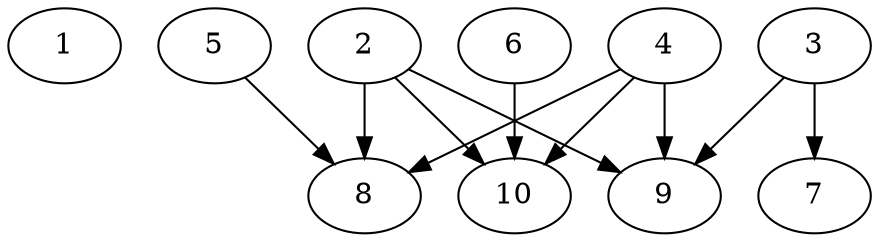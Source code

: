 // DAG automatically generated by daggen at Thu Oct  3 13:58:05 2019
// ./daggen --dot -n 10 --ccr 0.5 --fat 0.9 --regular 0.9 --density 0.6 --mindata 5242880 --maxdata 52428800 
digraph G {
  1 [size="89425920", alpha="0.00", expect_size="44712960"] 
  2 [size="20412416", alpha="0.06", expect_size="10206208"] 
  2 -> 8 [size ="10206208"]
  2 -> 9 [size ="10206208"]
  2 -> 10 [size ="10206208"]
  3 [size="43114496", alpha="0.13", expect_size="21557248"] 
  3 -> 7 [size ="21557248"]
  3 -> 9 [size ="21557248"]
  4 [size="84387840", alpha="0.13", expect_size="42193920"] 
  4 -> 8 [size ="42193920"]
  4 -> 9 [size ="42193920"]
  4 -> 10 [size ="42193920"]
  5 [size="41525248", alpha="0.08", expect_size="20762624"] 
  5 -> 8 [size ="20762624"]
  6 [size="85014528", alpha="0.07", expect_size="42507264"] 
  6 -> 10 [size ="42507264"]
  7 [size="18423808", alpha="0.19", expect_size="9211904"] 
  8 [size="87531520", alpha="0.16", expect_size="43765760"] 
  9 [size="34031616", alpha="0.09", expect_size="17015808"] 
  10 [size="46559232", alpha="0.10", expect_size="23279616"] 
}
